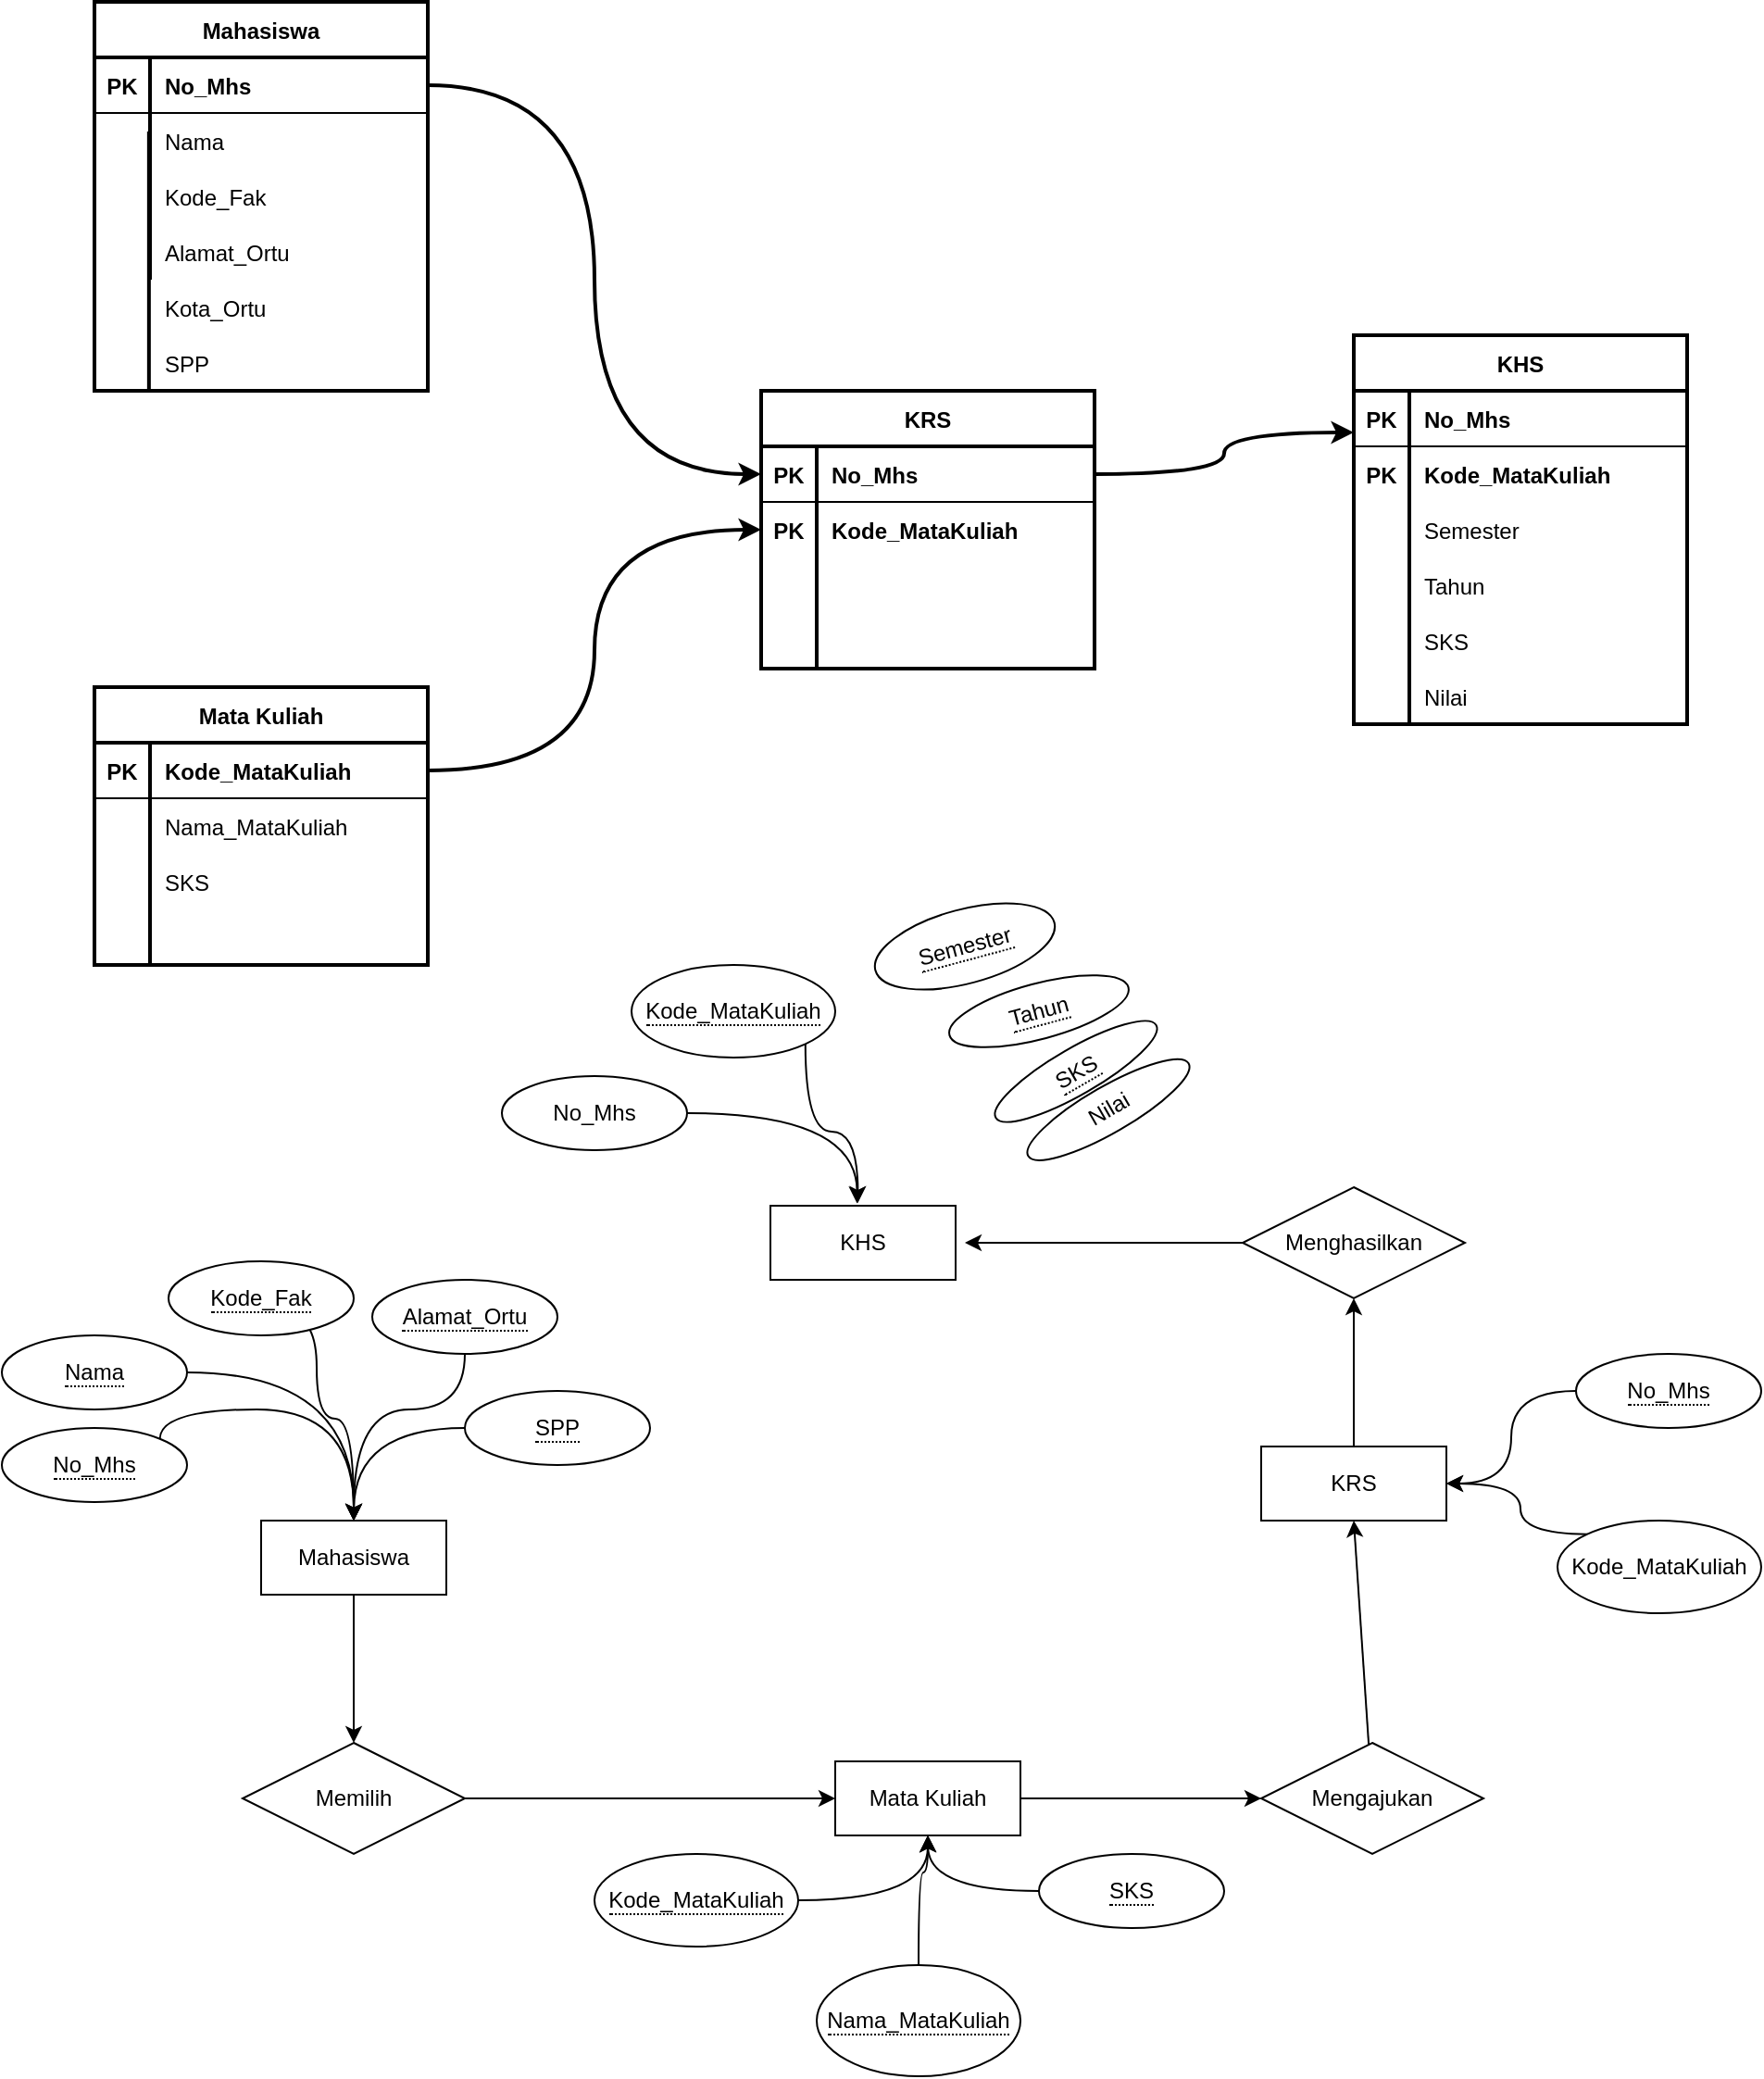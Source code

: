 <mxfile version="20.4.0" type="github">
  <diagram id="dQDRL2nj_YWnlfUewfiG" name="Page-1">
    <mxGraphModel dx="362" dy="164" grid="1" gridSize="10" guides="1" tooltips="1" connect="1" arrows="1" fold="1" page="1" pageScale="1" pageWidth="850" pageHeight="1100" math="0" shadow="0">
      <root>
        <mxCell id="0" />
        <mxCell id="1" parent="0" />
        <mxCell id="kMOJA-RfkBf_1_hI_NBA-1" value="Mahasiswa" style="shape=table;startSize=30;container=1;collapsible=1;childLayout=tableLayout;fixedRows=1;rowLines=0;fontStyle=1;align=center;resizeLast=1;strokeWidth=2;" parent="1" vertex="1">
          <mxGeometry x="80" y="110" width="180" height="210" as="geometry" />
        </mxCell>
        <mxCell id="kMOJA-RfkBf_1_hI_NBA-2" value="" style="shape=tableRow;horizontal=0;startSize=0;swimlaneHead=0;swimlaneBody=0;fillColor=none;collapsible=0;dropTarget=0;points=[[0,0.5],[1,0.5]];portConstraint=eastwest;top=0;left=0;right=0;bottom=1;" parent="kMOJA-RfkBf_1_hI_NBA-1" vertex="1">
          <mxGeometry y="30" width="180" height="30" as="geometry" />
        </mxCell>
        <mxCell id="kMOJA-RfkBf_1_hI_NBA-3" value="PK" style="shape=partialRectangle;connectable=0;fillColor=none;top=0;left=0;bottom=0;right=0;fontStyle=1;overflow=hidden;" parent="kMOJA-RfkBf_1_hI_NBA-2" vertex="1">
          <mxGeometry width="30" height="30" as="geometry">
            <mxRectangle width="30" height="30" as="alternateBounds" />
          </mxGeometry>
        </mxCell>
        <mxCell id="kMOJA-RfkBf_1_hI_NBA-4" value="No_Mhs" style="shape=partialRectangle;connectable=0;fillColor=none;top=0;left=0;bottom=0;right=0;align=left;spacingLeft=6;fontStyle=1;overflow=hidden;" parent="kMOJA-RfkBf_1_hI_NBA-2" vertex="1">
          <mxGeometry x="30" width="150" height="30" as="geometry">
            <mxRectangle width="150" height="30" as="alternateBounds" />
          </mxGeometry>
        </mxCell>
        <mxCell id="kMOJA-RfkBf_1_hI_NBA-5" value="" style="shape=tableRow;horizontal=0;startSize=0;swimlaneHead=0;swimlaneBody=0;fillColor=none;collapsible=0;dropTarget=0;points=[[0,0.5],[1,0.5]];portConstraint=eastwest;top=0;left=0;right=0;bottom=0;" parent="kMOJA-RfkBf_1_hI_NBA-1" vertex="1">
          <mxGeometry y="60" width="180" height="30" as="geometry" />
        </mxCell>
        <mxCell id="kMOJA-RfkBf_1_hI_NBA-6" value="" style="shape=partialRectangle;connectable=0;fillColor=none;top=0;left=0;bottom=0;right=0;editable=1;overflow=hidden;" parent="kMOJA-RfkBf_1_hI_NBA-5" vertex="1">
          <mxGeometry width="30" height="30" as="geometry">
            <mxRectangle width="30" height="30" as="alternateBounds" />
          </mxGeometry>
        </mxCell>
        <mxCell id="kMOJA-RfkBf_1_hI_NBA-7" value="Nama" style="shape=partialRectangle;connectable=0;fillColor=none;top=0;left=0;bottom=0;right=0;align=left;spacingLeft=6;overflow=hidden;" parent="kMOJA-RfkBf_1_hI_NBA-5" vertex="1">
          <mxGeometry x="30" width="150" height="30" as="geometry">
            <mxRectangle width="150" height="30" as="alternateBounds" />
          </mxGeometry>
        </mxCell>
        <mxCell id="kMOJA-RfkBf_1_hI_NBA-8" value="" style="shape=tableRow;horizontal=0;startSize=0;swimlaneHead=0;swimlaneBody=0;fillColor=none;collapsible=0;dropTarget=0;points=[[0,0.5],[1,0.5]];portConstraint=eastwest;top=0;left=0;right=0;bottom=0;" parent="kMOJA-RfkBf_1_hI_NBA-1" vertex="1">
          <mxGeometry y="90" width="180" height="30" as="geometry" />
        </mxCell>
        <mxCell id="kMOJA-RfkBf_1_hI_NBA-9" value="" style="shape=partialRectangle;connectable=0;fillColor=none;top=0;left=0;bottom=0;right=0;editable=1;overflow=hidden;" parent="kMOJA-RfkBf_1_hI_NBA-8" vertex="1">
          <mxGeometry width="30" height="30" as="geometry">
            <mxRectangle width="30" height="30" as="alternateBounds" />
          </mxGeometry>
        </mxCell>
        <mxCell id="kMOJA-RfkBf_1_hI_NBA-10" value="Kode_Fak" style="shape=partialRectangle;connectable=0;fillColor=none;top=0;left=0;bottom=0;right=0;align=left;spacingLeft=6;overflow=hidden;" parent="kMOJA-RfkBf_1_hI_NBA-8" vertex="1">
          <mxGeometry x="30" width="150" height="30" as="geometry">
            <mxRectangle width="150" height="30" as="alternateBounds" />
          </mxGeometry>
        </mxCell>
        <mxCell id="kMOJA-RfkBf_1_hI_NBA-11" value="" style="shape=tableRow;horizontal=0;startSize=0;swimlaneHead=0;swimlaneBody=0;fillColor=none;collapsible=0;dropTarget=0;points=[[0,0.5],[1,0.5]];portConstraint=eastwest;top=0;left=0;right=0;bottom=0;strokeWidth=3;" parent="kMOJA-RfkBf_1_hI_NBA-1" vertex="1">
          <mxGeometry y="120" width="180" height="30" as="geometry" />
        </mxCell>
        <mxCell id="kMOJA-RfkBf_1_hI_NBA-12" value="" style="shape=partialRectangle;connectable=0;fillColor=none;top=0;left=0;bottom=0;right=0;editable=1;overflow=hidden;" parent="kMOJA-RfkBf_1_hI_NBA-11" vertex="1">
          <mxGeometry width="30" height="30" as="geometry">
            <mxRectangle width="30" height="30" as="alternateBounds" />
          </mxGeometry>
        </mxCell>
        <mxCell id="kMOJA-RfkBf_1_hI_NBA-13" value="Alamat_Ortu" style="shape=partialRectangle;connectable=0;fillColor=none;top=0;left=0;bottom=0;right=0;align=left;spacingLeft=6;overflow=hidden;" parent="kMOJA-RfkBf_1_hI_NBA-11" vertex="1">
          <mxGeometry x="30" width="150" height="30" as="geometry">
            <mxRectangle width="150" height="30" as="alternateBounds" />
          </mxGeometry>
        </mxCell>
        <mxCell id="kMOJA-RfkBf_1_hI_NBA-14" value="Kota_Ortu" style="shape=partialRectangle;connectable=0;fillColor=none;top=0;left=0;bottom=0;right=0;align=left;spacingLeft=6;overflow=hidden;" parent="1" vertex="1">
          <mxGeometry x="110" y="260" width="150" height="30" as="geometry">
            <mxRectangle width="150" height="30" as="alternateBounds" />
          </mxGeometry>
        </mxCell>
        <mxCell id="kMOJA-RfkBf_1_hI_NBA-15" value="SPP" style="shape=partialRectangle;connectable=0;fillColor=none;top=0;left=0;bottom=0;right=0;align=left;spacingLeft=6;overflow=hidden;" parent="1" vertex="1">
          <mxGeometry x="110" y="290" width="150" height="30" as="geometry">
            <mxRectangle width="150" height="30" as="alternateBounds" />
          </mxGeometry>
        </mxCell>
        <mxCell id="kMOJA-RfkBf_1_hI_NBA-17" value="" style="endArrow=none;html=1;rounded=0;strokeWidth=2;" parent="1" edge="1">
          <mxGeometry relative="1" as="geometry">
            <mxPoint x="109.43" y="180.0" as="sourcePoint" />
            <mxPoint x="109.43" y="320" as="targetPoint" />
          </mxGeometry>
        </mxCell>
        <mxCell id="kMOJA-RfkBf_1_hI_NBA-44" value="Mata Kuliah" style="shape=table;startSize=30;container=1;collapsible=1;childLayout=tableLayout;fixedRows=1;rowLines=0;fontStyle=1;align=center;resizeLast=1;strokeWidth=2;" parent="1" vertex="1">
          <mxGeometry x="80" y="480" width="180" height="150" as="geometry" />
        </mxCell>
        <mxCell id="kMOJA-RfkBf_1_hI_NBA-45" value="" style="shape=tableRow;horizontal=0;startSize=0;swimlaneHead=0;swimlaneBody=0;fillColor=none;collapsible=0;dropTarget=0;points=[[0,0.5],[1,0.5]];portConstraint=eastwest;top=0;left=0;right=0;bottom=1;" parent="kMOJA-RfkBf_1_hI_NBA-44" vertex="1">
          <mxGeometry y="30" width="180" height="30" as="geometry" />
        </mxCell>
        <mxCell id="kMOJA-RfkBf_1_hI_NBA-46" value="PK" style="shape=partialRectangle;connectable=0;fillColor=none;top=0;left=0;bottom=0;right=0;fontStyle=1;overflow=hidden;" parent="kMOJA-RfkBf_1_hI_NBA-45" vertex="1">
          <mxGeometry width="30" height="30" as="geometry">
            <mxRectangle width="30" height="30" as="alternateBounds" />
          </mxGeometry>
        </mxCell>
        <mxCell id="kMOJA-RfkBf_1_hI_NBA-47" value="Kode_MataKuliah" style="shape=partialRectangle;connectable=0;fillColor=none;top=0;left=0;bottom=0;right=0;align=left;spacingLeft=6;fontStyle=1;overflow=hidden;" parent="kMOJA-RfkBf_1_hI_NBA-45" vertex="1">
          <mxGeometry x="30" width="150" height="30" as="geometry">
            <mxRectangle width="150" height="30" as="alternateBounds" />
          </mxGeometry>
        </mxCell>
        <mxCell id="kMOJA-RfkBf_1_hI_NBA-48" value="" style="shape=tableRow;horizontal=0;startSize=0;swimlaneHead=0;swimlaneBody=0;fillColor=none;collapsible=0;dropTarget=0;points=[[0,0.5],[1,0.5]];portConstraint=eastwest;top=0;left=0;right=0;bottom=0;" parent="kMOJA-RfkBf_1_hI_NBA-44" vertex="1">
          <mxGeometry y="60" width="180" height="30" as="geometry" />
        </mxCell>
        <mxCell id="kMOJA-RfkBf_1_hI_NBA-49" value="" style="shape=partialRectangle;connectable=0;fillColor=none;top=0;left=0;bottom=0;right=0;editable=1;overflow=hidden;" parent="kMOJA-RfkBf_1_hI_NBA-48" vertex="1">
          <mxGeometry width="30" height="30" as="geometry">
            <mxRectangle width="30" height="30" as="alternateBounds" />
          </mxGeometry>
        </mxCell>
        <mxCell id="kMOJA-RfkBf_1_hI_NBA-50" value="Nama_MataKuliah" style="shape=partialRectangle;connectable=0;fillColor=none;top=0;left=0;bottom=0;right=0;align=left;spacingLeft=6;overflow=hidden;" parent="kMOJA-RfkBf_1_hI_NBA-48" vertex="1">
          <mxGeometry x="30" width="150" height="30" as="geometry">
            <mxRectangle width="150" height="30" as="alternateBounds" />
          </mxGeometry>
        </mxCell>
        <mxCell id="kMOJA-RfkBf_1_hI_NBA-51" value="" style="shape=tableRow;horizontal=0;startSize=0;swimlaneHead=0;swimlaneBody=0;fillColor=none;collapsible=0;dropTarget=0;points=[[0,0.5],[1,0.5]];portConstraint=eastwest;top=0;left=0;right=0;bottom=0;" parent="kMOJA-RfkBf_1_hI_NBA-44" vertex="1">
          <mxGeometry y="90" width="180" height="30" as="geometry" />
        </mxCell>
        <mxCell id="kMOJA-RfkBf_1_hI_NBA-52" value="" style="shape=partialRectangle;connectable=0;fillColor=none;top=0;left=0;bottom=0;right=0;editable=1;overflow=hidden;" parent="kMOJA-RfkBf_1_hI_NBA-51" vertex="1">
          <mxGeometry width="30" height="30" as="geometry">
            <mxRectangle width="30" height="30" as="alternateBounds" />
          </mxGeometry>
        </mxCell>
        <mxCell id="kMOJA-RfkBf_1_hI_NBA-53" value="SKS" style="shape=partialRectangle;connectable=0;fillColor=none;top=0;left=0;bottom=0;right=0;align=left;spacingLeft=6;overflow=hidden;" parent="kMOJA-RfkBf_1_hI_NBA-51" vertex="1">
          <mxGeometry x="30" width="150" height="30" as="geometry">
            <mxRectangle width="150" height="30" as="alternateBounds" />
          </mxGeometry>
        </mxCell>
        <mxCell id="kMOJA-RfkBf_1_hI_NBA-54" value="" style="shape=tableRow;horizontal=0;startSize=0;swimlaneHead=0;swimlaneBody=0;fillColor=none;collapsible=0;dropTarget=0;points=[[0,0.5],[1,0.5]];portConstraint=eastwest;top=0;left=0;right=0;bottom=0;" parent="kMOJA-RfkBf_1_hI_NBA-44" vertex="1">
          <mxGeometry y="120" width="180" height="30" as="geometry" />
        </mxCell>
        <mxCell id="kMOJA-RfkBf_1_hI_NBA-55" value="" style="shape=partialRectangle;connectable=0;fillColor=none;top=0;left=0;bottom=0;right=0;editable=1;overflow=hidden;" parent="kMOJA-RfkBf_1_hI_NBA-54" vertex="1">
          <mxGeometry width="30" height="30" as="geometry">
            <mxRectangle width="30" height="30" as="alternateBounds" />
          </mxGeometry>
        </mxCell>
        <mxCell id="kMOJA-RfkBf_1_hI_NBA-56" value="" style="shape=partialRectangle;connectable=0;fillColor=none;top=0;left=0;bottom=0;right=0;align=left;spacingLeft=6;overflow=hidden;" parent="kMOJA-RfkBf_1_hI_NBA-54" vertex="1">
          <mxGeometry x="30" width="150" height="30" as="geometry">
            <mxRectangle width="150" height="30" as="alternateBounds" />
          </mxGeometry>
        </mxCell>
        <mxCell id="zicQz6CJfmKbyCbvD3w5-1" value="KRS" style="shape=table;startSize=30;container=1;collapsible=1;childLayout=tableLayout;fixedRows=1;rowLines=0;fontStyle=1;align=center;resizeLast=1;strokeWidth=2;" vertex="1" parent="1">
          <mxGeometry x="440" y="320" width="180" height="150" as="geometry" />
        </mxCell>
        <mxCell id="zicQz6CJfmKbyCbvD3w5-2" value="" style="shape=tableRow;horizontal=0;startSize=0;swimlaneHead=0;swimlaneBody=0;fillColor=none;collapsible=0;dropTarget=0;points=[[0,0.5],[1,0.5]];portConstraint=eastwest;top=0;left=0;right=0;bottom=1;" vertex="1" parent="zicQz6CJfmKbyCbvD3w5-1">
          <mxGeometry y="30" width="180" height="30" as="geometry" />
        </mxCell>
        <mxCell id="zicQz6CJfmKbyCbvD3w5-3" value="PK" style="shape=partialRectangle;connectable=0;fillColor=none;top=0;left=0;bottom=0;right=0;fontStyle=1;overflow=hidden;" vertex="1" parent="zicQz6CJfmKbyCbvD3w5-2">
          <mxGeometry width="30" height="30" as="geometry">
            <mxRectangle width="30" height="30" as="alternateBounds" />
          </mxGeometry>
        </mxCell>
        <mxCell id="zicQz6CJfmKbyCbvD3w5-4" value="No_Mhs" style="shape=partialRectangle;connectable=0;fillColor=none;top=0;left=0;bottom=0;right=0;align=left;spacingLeft=6;fontStyle=1;overflow=hidden;" vertex="1" parent="zicQz6CJfmKbyCbvD3w5-2">
          <mxGeometry x="30" width="150" height="30" as="geometry">
            <mxRectangle width="150" height="30" as="alternateBounds" />
          </mxGeometry>
        </mxCell>
        <mxCell id="zicQz6CJfmKbyCbvD3w5-5" value="" style="shape=tableRow;horizontal=0;startSize=0;swimlaneHead=0;swimlaneBody=0;fillColor=none;collapsible=0;dropTarget=0;points=[[0,0.5],[1,0.5]];portConstraint=eastwest;top=0;left=0;right=0;bottom=0;" vertex="1" parent="zicQz6CJfmKbyCbvD3w5-1">
          <mxGeometry y="60" width="180" height="30" as="geometry" />
        </mxCell>
        <mxCell id="zicQz6CJfmKbyCbvD3w5-6" value="" style="shape=partialRectangle;connectable=0;fillColor=none;top=0;left=0;bottom=0;right=0;editable=1;overflow=hidden;" vertex="1" parent="zicQz6CJfmKbyCbvD3w5-5">
          <mxGeometry width="30" height="30" as="geometry">
            <mxRectangle width="30" height="30" as="alternateBounds" />
          </mxGeometry>
        </mxCell>
        <mxCell id="zicQz6CJfmKbyCbvD3w5-7" value="Kode_MataKuliah" style="shape=partialRectangle;connectable=0;fillColor=none;top=0;left=0;bottom=0;right=0;align=left;spacingLeft=6;overflow=hidden;fontStyle=1" vertex="1" parent="zicQz6CJfmKbyCbvD3w5-5">
          <mxGeometry x="30" width="150" height="30" as="geometry">
            <mxRectangle width="150" height="30" as="alternateBounds" />
          </mxGeometry>
        </mxCell>
        <mxCell id="zicQz6CJfmKbyCbvD3w5-8" value="" style="shape=tableRow;horizontal=0;startSize=0;swimlaneHead=0;swimlaneBody=0;fillColor=none;collapsible=0;dropTarget=0;points=[[0,0.5],[1,0.5]];portConstraint=eastwest;top=0;left=0;right=0;bottom=0;" vertex="1" parent="zicQz6CJfmKbyCbvD3w5-1">
          <mxGeometry y="90" width="180" height="30" as="geometry" />
        </mxCell>
        <mxCell id="zicQz6CJfmKbyCbvD3w5-9" value="" style="shape=partialRectangle;connectable=0;fillColor=none;top=0;left=0;bottom=0;right=0;editable=1;overflow=hidden;" vertex="1" parent="zicQz6CJfmKbyCbvD3w5-8">
          <mxGeometry width="30" height="30" as="geometry">
            <mxRectangle width="30" height="30" as="alternateBounds" />
          </mxGeometry>
        </mxCell>
        <mxCell id="zicQz6CJfmKbyCbvD3w5-10" value="" style="shape=partialRectangle;connectable=0;fillColor=none;top=0;left=0;bottom=0;right=0;align=left;spacingLeft=6;overflow=hidden;" vertex="1" parent="zicQz6CJfmKbyCbvD3w5-8">
          <mxGeometry x="30" width="150" height="30" as="geometry">
            <mxRectangle width="150" height="30" as="alternateBounds" />
          </mxGeometry>
        </mxCell>
        <mxCell id="zicQz6CJfmKbyCbvD3w5-11" value="" style="shape=tableRow;horizontal=0;startSize=0;swimlaneHead=0;swimlaneBody=0;fillColor=none;collapsible=0;dropTarget=0;points=[[0,0.5],[1,0.5]];portConstraint=eastwest;top=0;left=0;right=0;bottom=0;" vertex="1" parent="zicQz6CJfmKbyCbvD3w5-1">
          <mxGeometry y="120" width="180" height="30" as="geometry" />
        </mxCell>
        <mxCell id="zicQz6CJfmKbyCbvD3w5-12" value="" style="shape=partialRectangle;connectable=0;fillColor=none;top=0;left=0;bottom=0;right=0;editable=1;overflow=hidden;" vertex="1" parent="zicQz6CJfmKbyCbvD3w5-11">
          <mxGeometry width="30" height="30" as="geometry">
            <mxRectangle width="30" height="30" as="alternateBounds" />
          </mxGeometry>
        </mxCell>
        <mxCell id="zicQz6CJfmKbyCbvD3w5-13" value="" style="shape=partialRectangle;connectable=0;fillColor=none;top=0;left=0;bottom=0;right=0;align=left;spacingLeft=6;overflow=hidden;" vertex="1" parent="zicQz6CJfmKbyCbvD3w5-11">
          <mxGeometry x="30" width="150" height="30" as="geometry">
            <mxRectangle width="150" height="30" as="alternateBounds" />
          </mxGeometry>
        </mxCell>
        <mxCell id="zicQz6CJfmKbyCbvD3w5-14" value="PK" style="shape=partialRectangle;connectable=0;fillColor=none;top=0;left=0;bottom=0;right=0;fontStyle=1;overflow=hidden;" vertex="1" parent="1">
          <mxGeometry x="440" y="380" width="30" height="30" as="geometry">
            <mxRectangle width="30" height="30" as="alternateBounds" />
          </mxGeometry>
        </mxCell>
        <mxCell id="zicQz6CJfmKbyCbvD3w5-15" value="KHS" style="shape=table;startSize=30;container=1;collapsible=1;childLayout=tableLayout;fixedRows=1;rowLines=0;fontStyle=1;align=center;resizeLast=1;strokeWidth=2;" vertex="1" parent="1">
          <mxGeometry x="760" y="290" width="180" height="210" as="geometry" />
        </mxCell>
        <mxCell id="zicQz6CJfmKbyCbvD3w5-16" value="" style="shape=tableRow;horizontal=0;startSize=0;swimlaneHead=0;swimlaneBody=0;fillColor=none;collapsible=0;dropTarget=0;points=[[0,0.5],[1,0.5]];portConstraint=eastwest;top=0;left=0;right=0;bottom=1;" vertex="1" parent="zicQz6CJfmKbyCbvD3w5-15">
          <mxGeometry y="30" width="180" height="30" as="geometry" />
        </mxCell>
        <mxCell id="zicQz6CJfmKbyCbvD3w5-17" value="PK" style="shape=partialRectangle;connectable=0;fillColor=none;top=0;left=0;bottom=0;right=0;fontStyle=1;overflow=hidden;" vertex="1" parent="zicQz6CJfmKbyCbvD3w5-16">
          <mxGeometry width="30" height="30" as="geometry">
            <mxRectangle width="30" height="30" as="alternateBounds" />
          </mxGeometry>
        </mxCell>
        <mxCell id="zicQz6CJfmKbyCbvD3w5-18" value="No_Mhs" style="shape=partialRectangle;connectable=0;fillColor=none;top=0;left=0;bottom=0;right=0;align=left;spacingLeft=6;fontStyle=1;overflow=hidden;" vertex="1" parent="zicQz6CJfmKbyCbvD3w5-16">
          <mxGeometry x="30" width="150" height="30" as="geometry">
            <mxRectangle width="150" height="30" as="alternateBounds" />
          </mxGeometry>
        </mxCell>
        <mxCell id="zicQz6CJfmKbyCbvD3w5-19" value="" style="shape=tableRow;horizontal=0;startSize=0;swimlaneHead=0;swimlaneBody=0;fillColor=none;collapsible=0;dropTarget=0;points=[[0,0.5],[1,0.5]];portConstraint=eastwest;top=0;left=0;right=0;bottom=0;" vertex="1" parent="zicQz6CJfmKbyCbvD3w5-15">
          <mxGeometry y="60" width="180" height="30" as="geometry" />
        </mxCell>
        <mxCell id="zicQz6CJfmKbyCbvD3w5-20" value="" style="shape=partialRectangle;connectable=0;fillColor=none;top=0;left=0;bottom=0;right=0;editable=1;overflow=hidden;" vertex="1" parent="zicQz6CJfmKbyCbvD3w5-19">
          <mxGeometry width="30" height="30" as="geometry">
            <mxRectangle width="30" height="30" as="alternateBounds" />
          </mxGeometry>
        </mxCell>
        <mxCell id="zicQz6CJfmKbyCbvD3w5-21" value="Kode_MataKuliah" style="shape=partialRectangle;connectable=0;fillColor=none;top=0;left=0;bottom=0;right=0;align=left;spacingLeft=6;overflow=hidden;fontStyle=1" vertex="1" parent="zicQz6CJfmKbyCbvD3w5-19">
          <mxGeometry x="30" width="150" height="30" as="geometry">
            <mxRectangle width="150" height="30" as="alternateBounds" />
          </mxGeometry>
        </mxCell>
        <mxCell id="zicQz6CJfmKbyCbvD3w5-22" value="" style="shape=tableRow;horizontal=0;startSize=0;swimlaneHead=0;swimlaneBody=0;fillColor=none;collapsible=0;dropTarget=0;points=[[0,0.5],[1,0.5]];portConstraint=eastwest;top=0;left=0;right=0;bottom=0;" vertex="1" parent="zicQz6CJfmKbyCbvD3w5-15">
          <mxGeometry y="90" width="180" height="30" as="geometry" />
        </mxCell>
        <mxCell id="zicQz6CJfmKbyCbvD3w5-23" value="" style="shape=partialRectangle;connectable=0;fillColor=none;top=0;left=0;bottom=0;right=0;editable=1;overflow=hidden;" vertex="1" parent="zicQz6CJfmKbyCbvD3w5-22">
          <mxGeometry width="30" height="30" as="geometry">
            <mxRectangle width="30" height="30" as="alternateBounds" />
          </mxGeometry>
        </mxCell>
        <mxCell id="zicQz6CJfmKbyCbvD3w5-24" value="Semester" style="shape=partialRectangle;connectable=0;fillColor=none;top=0;left=0;bottom=0;right=0;align=left;spacingLeft=6;overflow=hidden;" vertex="1" parent="zicQz6CJfmKbyCbvD3w5-22">
          <mxGeometry x="30" width="150" height="30" as="geometry">
            <mxRectangle width="150" height="30" as="alternateBounds" />
          </mxGeometry>
        </mxCell>
        <mxCell id="zicQz6CJfmKbyCbvD3w5-25" value="" style="shape=tableRow;horizontal=0;startSize=0;swimlaneHead=0;swimlaneBody=0;fillColor=none;collapsible=0;dropTarget=0;points=[[0,0.5],[1,0.5]];portConstraint=eastwest;top=0;left=0;right=0;bottom=0;strokeWidth=3;" vertex="1" parent="zicQz6CJfmKbyCbvD3w5-15">
          <mxGeometry y="120" width="180" height="30" as="geometry" />
        </mxCell>
        <mxCell id="zicQz6CJfmKbyCbvD3w5-26" value="" style="shape=partialRectangle;connectable=0;fillColor=none;top=0;left=0;bottom=0;right=0;editable=1;overflow=hidden;" vertex="1" parent="zicQz6CJfmKbyCbvD3w5-25">
          <mxGeometry width="30" height="30" as="geometry">
            <mxRectangle width="30" height="30" as="alternateBounds" />
          </mxGeometry>
        </mxCell>
        <mxCell id="zicQz6CJfmKbyCbvD3w5-27" value="Tahun" style="shape=partialRectangle;connectable=0;fillColor=none;top=0;left=0;bottom=0;right=0;align=left;spacingLeft=6;overflow=hidden;" vertex="1" parent="zicQz6CJfmKbyCbvD3w5-25">
          <mxGeometry x="30" width="150" height="30" as="geometry">
            <mxRectangle width="150" height="30" as="alternateBounds" />
          </mxGeometry>
        </mxCell>
        <mxCell id="zicQz6CJfmKbyCbvD3w5-28" style="edgeStyle=orthogonalEdgeStyle;rounded=0;orthogonalLoop=1;jettySize=auto;html=1;entryX=0;entryY=0.5;entryDx=0;entryDy=0;strokeWidth=2;curved=1;" edge="1" parent="1" source="kMOJA-RfkBf_1_hI_NBA-2" target="zicQz6CJfmKbyCbvD3w5-2">
          <mxGeometry relative="1" as="geometry" />
        </mxCell>
        <mxCell id="zicQz6CJfmKbyCbvD3w5-29" style="edgeStyle=orthogonalEdgeStyle;curved=1;rounded=0;orthogonalLoop=1;jettySize=auto;html=1;entryX=0;entryY=0.5;entryDx=0;entryDy=0;strokeWidth=2;" edge="1" parent="1" source="kMOJA-RfkBf_1_hI_NBA-45" target="zicQz6CJfmKbyCbvD3w5-1">
          <mxGeometry relative="1" as="geometry" />
        </mxCell>
        <mxCell id="zicQz6CJfmKbyCbvD3w5-30" value="PK" style="shape=partialRectangle;connectable=0;fillColor=none;top=0;left=0;bottom=0;right=0;fontStyle=1;overflow=hidden;" vertex="1" parent="1">
          <mxGeometry x="760" y="350" width="30" height="30" as="geometry">
            <mxRectangle width="30" height="30" as="alternateBounds" />
          </mxGeometry>
        </mxCell>
        <mxCell id="zicQz6CJfmKbyCbvD3w5-31" value="SKS" style="shape=partialRectangle;connectable=0;fillColor=none;top=0;left=0;bottom=0;right=0;align=left;spacingLeft=6;overflow=hidden;" vertex="1" parent="1">
          <mxGeometry x="790" y="440" width="150" height="30" as="geometry">
            <mxRectangle width="150" height="30" as="alternateBounds" />
          </mxGeometry>
        </mxCell>
        <mxCell id="zicQz6CJfmKbyCbvD3w5-32" value="Nilai" style="shape=partialRectangle;connectable=0;fillColor=none;top=0;left=0;bottom=0;right=0;align=left;spacingLeft=6;overflow=hidden;" vertex="1" parent="1">
          <mxGeometry x="790" y="470" width="150" height="30" as="geometry">
            <mxRectangle width="150" height="30" as="alternateBounds" />
          </mxGeometry>
        </mxCell>
        <mxCell id="zicQz6CJfmKbyCbvD3w5-33" value="" style="endArrow=none;html=1;rounded=0;strokeWidth=2;" edge="1" parent="1">
          <mxGeometry relative="1" as="geometry">
            <mxPoint x="790.0" y="360.0" as="sourcePoint" />
            <mxPoint x="790.0" y="500" as="targetPoint" />
          </mxGeometry>
        </mxCell>
        <mxCell id="zicQz6CJfmKbyCbvD3w5-34" style="edgeStyle=orthogonalEdgeStyle;curved=1;rounded=0;orthogonalLoop=1;jettySize=auto;html=1;entryX=0;entryY=0.25;entryDx=0;entryDy=0;strokeWidth=2;" edge="1" parent="1" source="zicQz6CJfmKbyCbvD3w5-2" target="zicQz6CJfmKbyCbvD3w5-15">
          <mxGeometry relative="1" as="geometry" />
        </mxCell>
        <mxCell id="zicQz6CJfmKbyCbvD3w5-37" value="KHS" style="whiteSpace=wrap;html=1;align=center;" vertex="1" parent="1">
          <mxGeometry x="445" y="760" width="100" height="40" as="geometry" />
        </mxCell>
        <mxCell id="zicQz6CJfmKbyCbvD3w5-94" style="edgeStyle=none;rounded=0;orthogonalLoop=1;jettySize=auto;html=1;entryX=0.5;entryY=1;entryDx=0;entryDy=0;strokeWidth=1;" edge="1" parent="1" source="zicQz6CJfmKbyCbvD3w5-39" target="zicQz6CJfmKbyCbvD3w5-41">
          <mxGeometry relative="1" as="geometry" />
        </mxCell>
        <mxCell id="zicQz6CJfmKbyCbvD3w5-39" value="KRS" style="whiteSpace=wrap;html=1;align=center;" vertex="1" parent="1">
          <mxGeometry x="710" y="890" width="100" height="40" as="geometry" />
        </mxCell>
        <mxCell id="zicQz6CJfmKbyCbvD3w5-95" style="edgeStyle=none;rounded=0;orthogonalLoop=1;jettySize=auto;html=1;strokeWidth=1;" edge="1" parent="1" source="zicQz6CJfmKbyCbvD3w5-41">
          <mxGeometry relative="1" as="geometry">
            <mxPoint x="550" y="780" as="targetPoint" />
          </mxGeometry>
        </mxCell>
        <mxCell id="zicQz6CJfmKbyCbvD3w5-41" value="Menghasilkan" style="shape=rhombus;perimeter=rhombusPerimeter;whiteSpace=wrap;html=1;align=center;" vertex="1" parent="1">
          <mxGeometry x="700" y="750" width="120" height="60" as="geometry" />
        </mxCell>
        <mxCell id="zicQz6CJfmKbyCbvD3w5-92" style="edgeStyle=orthogonalEdgeStyle;curved=1;rounded=0;orthogonalLoop=1;jettySize=auto;html=1;entryX=0;entryY=0.5;entryDx=0;entryDy=0;strokeWidth=1;" edge="1" parent="1" source="zicQz6CJfmKbyCbvD3w5-43" target="zicQz6CJfmKbyCbvD3w5-45">
          <mxGeometry relative="1" as="geometry" />
        </mxCell>
        <mxCell id="zicQz6CJfmKbyCbvD3w5-43" value="Mata Kuliah" style="whiteSpace=wrap;html=1;align=center;" vertex="1" parent="1">
          <mxGeometry x="480" y="1060" width="100" height="40" as="geometry" />
        </mxCell>
        <mxCell id="zicQz6CJfmKbyCbvD3w5-93" style="rounded=0;orthogonalLoop=1;jettySize=auto;html=1;entryX=0.5;entryY=1;entryDx=0;entryDy=0;strokeWidth=1;" edge="1" parent="1" source="zicQz6CJfmKbyCbvD3w5-45" target="zicQz6CJfmKbyCbvD3w5-39">
          <mxGeometry relative="1" as="geometry" />
        </mxCell>
        <mxCell id="zicQz6CJfmKbyCbvD3w5-45" value="Mengajukan" style="shape=rhombus;perimeter=rhombusPerimeter;whiteSpace=wrap;html=1;align=center;" vertex="1" parent="1">
          <mxGeometry x="710" y="1050" width="120" height="60" as="geometry" />
        </mxCell>
        <mxCell id="zicQz6CJfmKbyCbvD3w5-89" style="edgeStyle=orthogonalEdgeStyle;curved=1;rounded=0;orthogonalLoop=1;jettySize=auto;html=1;entryX=0;entryY=0.5;entryDx=0;entryDy=0;strokeWidth=1;" edge="1" parent="1" source="zicQz6CJfmKbyCbvD3w5-47" target="zicQz6CJfmKbyCbvD3w5-43">
          <mxGeometry relative="1" as="geometry" />
        </mxCell>
        <mxCell id="zicQz6CJfmKbyCbvD3w5-47" value="Memilih" style="shape=rhombus;perimeter=rhombusPerimeter;whiteSpace=wrap;html=1;align=center;" vertex="1" parent="1">
          <mxGeometry x="160" y="1050" width="120" height="60" as="geometry" />
        </mxCell>
        <mxCell id="zicQz6CJfmKbyCbvD3w5-88" style="edgeStyle=orthogonalEdgeStyle;curved=1;rounded=0;orthogonalLoop=1;jettySize=auto;html=1;entryX=0.5;entryY=0;entryDx=0;entryDy=0;strokeWidth=1;" edge="1" parent="1" source="zicQz6CJfmKbyCbvD3w5-48" target="zicQz6CJfmKbyCbvD3w5-47">
          <mxGeometry relative="1" as="geometry" />
        </mxCell>
        <mxCell id="zicQz6CJfmKbyCbvD3w5-48" value="Mahasiswa" style="whiteSpace=wrap;html=1;align=center;" vertex="1" parent="1">
          <mxGeometry x="170" y="930" width="100" height="40" as="geometry" />
        </mxCell>
        <mxCell id="zicQz6CJfmKbyCbvD3w5-49" style="edgeStyle=orthogonalEdgeStyle;rounded=0;orthogonalLoop=1;jettySize=auto;html=1;curved=1;entryX=0.468;entryY=-0.032;entryDx=0;entryDy=0;entryPerimeter=0;" edge="1" parent="1" source="zicQz6CJfmKbyCbvD3w5-50" target="zicQz6CJfmKbyCbvD3w5-37">
          <mxGeometry relative="1" as="geometry">
            <mxPoint x="440" y="770" as="targetPoint" />
          </mxGeometry>
        </mxCell>
        <mxCell id="zicQz6CJfmKbyCbvD3w5-50" value="No_Mhs" style="ellipse;whiteSpace=wrap;html=1;align=center;" vertex="1" parent="1">
          <mxGeometry x="300" y="690" width="100" height="40" as="geometry" />
        </mxCell>
        <mxCell id="zicQz6CJfmKbyCbvD3w5-99" style="edgeStyle=orthogonalEdgeStyle;curved=1;rounded=0;orthogonalLoop=1;jettySize=auto;html=1;exitX=1;exitY=1;exitDx=0;exitDy=0;entryX=0.472;entryY=-0.037;entryDx=0;entryDy=0;entryPerimeter=0;strokeWidth=1;" edge="1" parent="1" source="zicQz6CJfmKbyCbvD3w5-52" target="zicQz6CJfmKbyCbvD3w5-37">
          <mxGeometry relative="1" as="geometry" />
        </mxCell>
        <mxCell id="zicQz6CJfmKbyCbvD3w5-52" value="&lt;span style=&quot;border-bottom: 1px dotted&quot;&gt;Kode_MataKuliah&lt;/span&gt;" style="ellipse;whiteSpace=wrap;html=1;align=center;" vertex="1" parent="1">
          <mxGeometry x="370" y="630" width="110" height="50" as="geometry" />
        </mxCell>
        <mxCell id="zicQz6CJfmKbyCbvD3w5-54" value="&lt;span style=&quot;border-bottom: 1px dotted&quot;&gt;Semester&lt;/span&gt;" style="ellipse;whiteSpace=wrap;html=1;align=center;rotation=-15;" vertex="1" parent="1">
          <mxGeometry x="500" y="600" width="100" height="40" as="geometry" />
        </mxCell>
        <mxCell id="zicQz6CJfmKbyCbvD3w5-56" value="&lt;span style=&quot;border-bottom: 1px dotted&quot;&gt;Tahun&lt;/span&gt;" style="ellipse;whiteSpace=wrap;html=1;align=center;rotation=-15;" vertex="1" parent="1">
          <mxGeometry x="540" y="640" width="100" height="30" as="geometry" />
        </mxCell>
        <mxCell id="zicQz6CJfmKbyCbvD3w5-58" style="edgeStyle=orthogonalEdgeStyle;curved=1;rounded=0;orthogonalLoop=1;jettySize=auto;html=1;entryX=1;entryY=0.5;entryDx=0;entryDy=0;" edge="1" parent="1" source="zicQz6CJfmKbyCbvD3w5-59" target="zicQz6CJfmKbyCbvD3w5-39">
          <mxGeometry relative="1" as="geometry" />
        </mxCell>
        <mxCell id="zicQz6CJfmKbyCbvD3w5-59" value="&lt;span style=&quot;border-bottom: 1px dotted&quot;&gt;No_Mhs&lt;/span&gt;" style="ellipse;whiteSpace=wrap;html=1;align=center;" vertex="1" parent="1">
          <mxGeometry x="880" y="840" width="100" height="40" as="geometry" />
        </mxCell>
        <mxCell id="zicQz6CJfmKbyCbvD3w5-66" style="edgeStyle=orthogonalEdgeStyle;curved=1;rounded=0;orthogonalLoop=1;jettySize=auto;html=1;" edge="1" parent="1" source="zicQz6CJfmKbyCbvD3w5-67">
          <mxGeometry relative="1" as="geometry">
            <mxPoint x="530" y="1100" as="targetPoint" />
          </mxGeometry>
        </mxCell>
        <mxCell id="zicQz6CJfmKbyCbvD3w5-67" value="&lt;span style=&quot;border-bottom: 1px dotted&quot;&gt;SKS&lt;/span&gt;" style="ellipse;whiteSpace=wrap;html=1;align=center;" vertex="1" parent="1">
          <mxGeometry x="590" y="1110" width="100" height="40" as="geometry" />
        </mxCell>
        <mxCell id="zicQz6CJfmKbyCbvD3w5-70" style="edgeStyle=orthogonalEdgeStyle;curved=1;rounded=0;orthogonalLoop=1;jettySize=auto;html=1;" edge="1" parent="1" source="zicQz6CJfmKbyCbvD3w5-71">
          <mxGeometry relative="1" as="geometry">
            <mxPoint x="530" y="1100" as="targetPoint" />
            <Array as="points">
              <mxPoint x="525" y="1120" />
              <mxPoint x="530" y="1120" />
            </Array>
          </mxGeometry>
        </mxCell>
        <mxCell id="zicQz6CJfmKbyCbvD3w5-71" value="&lt;span style=&quot;border-bottom: 1px dotted&quot;&gt;Nama_MataKuliah&lt;/span&gt;" style="ellipse;whiteSpace=wrap;html=1;align=center;" vertex="1" parent="1">
          <mxGeometry x="470" y="1170" width="110" height="60" as="geometry" />
        </mxCell>
        <mxCell id="zicQz6CJfmKbyCbvD3w5-72" style="edgeStyle=orthogonalEdgeStyle;curved=1;rounded=0;orthogonalLoop=1;jettySize=auto;html=1;entryX=0.5;entryY=1;entryDx=0;entryDy=0;" edge="1" parent="1" source="zicQz6CJfmKbyCbvD3w5-73" target="zicQz6CJfmKbyCbvD3w5-43">
          <mxGeometry relative="1" as="geometry" />
        </mxCell>
        <mxCell id="zicQz6CJfmKbyCbvD3w5-73" value="&lt;span style=&quot;border-bottom: 1px dotted&quot;&gt;Kode_MataKuliah&lt;/span&gt;" style="ellipse;whiteSpace=wrap;html=1;align=center;" vertex="1" parent="1">
          <mxGeometry x="350" y="1110" width="110" height="50" as="geometry" />
        </mxCell>
        <mxCell id="zicQz6CJfmKbyCbvD3w5-74" style="edgeStyle=orthogonalEdgeStyle;curved=1;rounded=0;orthogonalLoop=1;jettySize=auto;html=1;entryX=0.5;entryY=0;entryDx=0;entryDy=0;" edge="1" parent="1" source="zicQz6CJfmKbyCbvD3w5-75" target="zicQz6CJfmKbyCbvD3w5-48">
          <mxGeometry relative="1" as="geometry">
            <Array as="points">
              <mxPoint x="280" y="870" />
              <mxPoint x="220" y="870" />
            </Array>
          </mxGeometry>
        </mxCell>
        <mxCell id="zicQz6CJfmKbyCbvD3w5-75" value="&lt;span style=&quot;border-bottom: 1px dotted&quot;&gt;Alamat_Ortu&lt;/span&gt;" style="ellipse;whiteSpace=wrap;html=1;align=center;" vertex="1" parent="1">
          <mxGeometry x="230" y="800" width="100" height="40" as="geometry" />
        </mxCell>
        <mxCell id="zicQz6CJfmKbyCbvD3w5-76" style="edgeStyle=orthogonalEdgeStyle;curved=1;rounded=0;orthogonalLoop=1;jettySize=auto;html=1;entryX=0.5;entryY=0;entryDx=0;entryDy=0;exitX=0.5;exitY=1;exitDx=0;exitDy=0;" edge="1" parent="1" source="zicQz6CJfmKbyCbvD3w5-77" target="zicQz6CJfmKbyCbvD3w5-48">
          <mxGeometry relative="1" as="geometry">
            <Array as="points">
              <mxPoint x="200" y="820" />
              <mxPoint x="200" y="875" />
              <mxPoint x="220" y="875" />
            </Array>
          </mxGeometry>
        </mxCell>
        <mxCell id="zicQz6CJfmKbyCbvD3w5-77" value="&lt;span style=&quot;border-bottom: 1px dotted&quot;&gt;Kode_Fak&lt;/span&gt;" style="ellipse;whiteSpace=wrap;html=1;align=center;" vertex="1" parent="1">
          <mxGeometry x="120" y="790" width="100" height="40" as="geometry" />
        </mxCell>
        <mxCell id="zicQz6CJfmKbyCbvD3w5-78" style="edgeStyle=orthogonalEdgeStyle;curved=1;rounded=0;orthogonalLoop=1;jettySize=auto;html=1;" edge="1" parent="1" source="zicQz6CJfmKbyCbvD3w5-79">
          <mxGeometry relative="1" as="geometry">
            <mxPoint x="220" y="930" as="targetPoint" />
          </mxGeometry>
        </mxCell>
        <mxCell id="zicQz6CJfmKbyCbvD3w5-79" value="&lt;span style=&quot;border-bottom: 1px dotted&quot;&gt;Nama&lt;/span&gt;" style="ellipse;whiteSpace=wrap;html=1;align=center;" vertex="1" parent="1">
          <mxGeometry x="30" y="830" width="100" height="40" as="geometry" />
        </mxCell>
        <mxCell id="zicQz6CJfmKbyCbvD3w5-80" style="edgeStyle=orthogonalEdgeStyle;curved=1;rounded=0;orthogonalLoop=1;jettySize=auto;html=1;exitX=1;exitY=0;exitDx=0;exitDy=0;" edge="1" parent="1" source="zicQz6CJfmKbyCbvD3w5-81">
          <mxGeometry relative="1" as="geometry">
            <mxPoint x="220" y="930" as="targetPoint" />
            <Array as="points">
              <mxPoint x="115" y="870" />
              <mxPoint x="220" y="870" />
            </Array>
          </mxGeometry>
        </mxCell>
        <mxCell id="zicQz6CJfmKbyCbvD3w5-81" value="&lt;span style=&quot;border-bottom: 1px dotted&quot;&gt;No_Mhs&lt;/span&gt;" style="ellipse;whiteSpace=wrap;html=1;align=center;" vertex="1" parent="1">
          <mxGeometry x="30" y="880" width="100" height="40" as="geometry" />
        </mxCell>
        <mxCell id="zicQz6CJfmKbyCbvD3w5-87" style="edgeStyle=orthogonalEdgeStyle;curved=1;rounded=0;orthogonalLoop=1;jettySize=auto;html=1;strokeWidth=1;" edge="1" parent="1" source="zicQz6CJfmKbyCbvD3w5-86">
          <mxGeometry relative="1" as="geometry">
            <mxPoint x="220" y="930" as="targetPoint" />
          </mxGeometry>
        </mxCell>
        <mxCell id="zicQz6CJfmKbyCbvD3w5-86" value="&lt;span style=&quot;border-bottom: 1px dotted&quot;&gt;SPP&lt;/span&gt;" style="ellipse;whiteSpace=wrap;html=1;align=center;" vertex="1" parent="1">
          <mxGeometry x="280" y="860" width="100" height="40" as="geometry" />
        </mxCell>
        <mxCell id="zicQz6CJfmKbyCbvD3w5-91" style="edgeStyle=orthogonalEdgeStyle;curved=1;rounded=0;orthogonalLoop=1;jettySize=auto;html=1;strokeWidth=1;exitX=0;exitY=0;exitDx=0;exitDy=0;" edge="1" parent="1" source="zicQz6CJfmKbyCbvD3w5-90">
          <mxGeometry relative="1" as="geometry">
            <mxPoint x="810" y="910" as="targetPoint" />
            <Array as="points">
              <mxPoint x="850" y="937" />
              <mxPoint x="850" y="910" />
            </Array>
          </mxGeometry>
        </mxCell>
        <mxCell id="zicQz6CJfmKbyCbvD3w5-90" value="Kode_MataKuliah" style="ellipse;whiteSpace=wrap;html=1;align=center;" vertex="1" parent="1">
          <mxGeometry x="870" y="930" width="110" height="50" as="geometry" />
        </mxCell>
        <mxCell id="zicQz6CJfmKbyCbvD3w5-96" value="&lt;span style=&quot;border-bottom: 1px dotted&quot;&gt;SKS&lt;/span&gt;" style="ellipse;whiteSpace=wrap;html=1;align=center;rotation=-30;" vertex="1" parent="1">
          <mxGeometry x="560" y="675" width="100" height="25" as="geometry" />
        </mxCell>
        <mxCell id="zicQz6CJfmKbyCbvD3w5-97" value="Nilai" style="ellipse;whiteSpace=wrap;html=1;align=center;rotation=-30;" vertex="1" parent="1">
          <mxGeometry x="577.5" y="695.67" width="100" height="25" as="geometry" />
        </mxCell>
      </root>
    </mxGraphModel>
  </diagram>
</mxfile>
